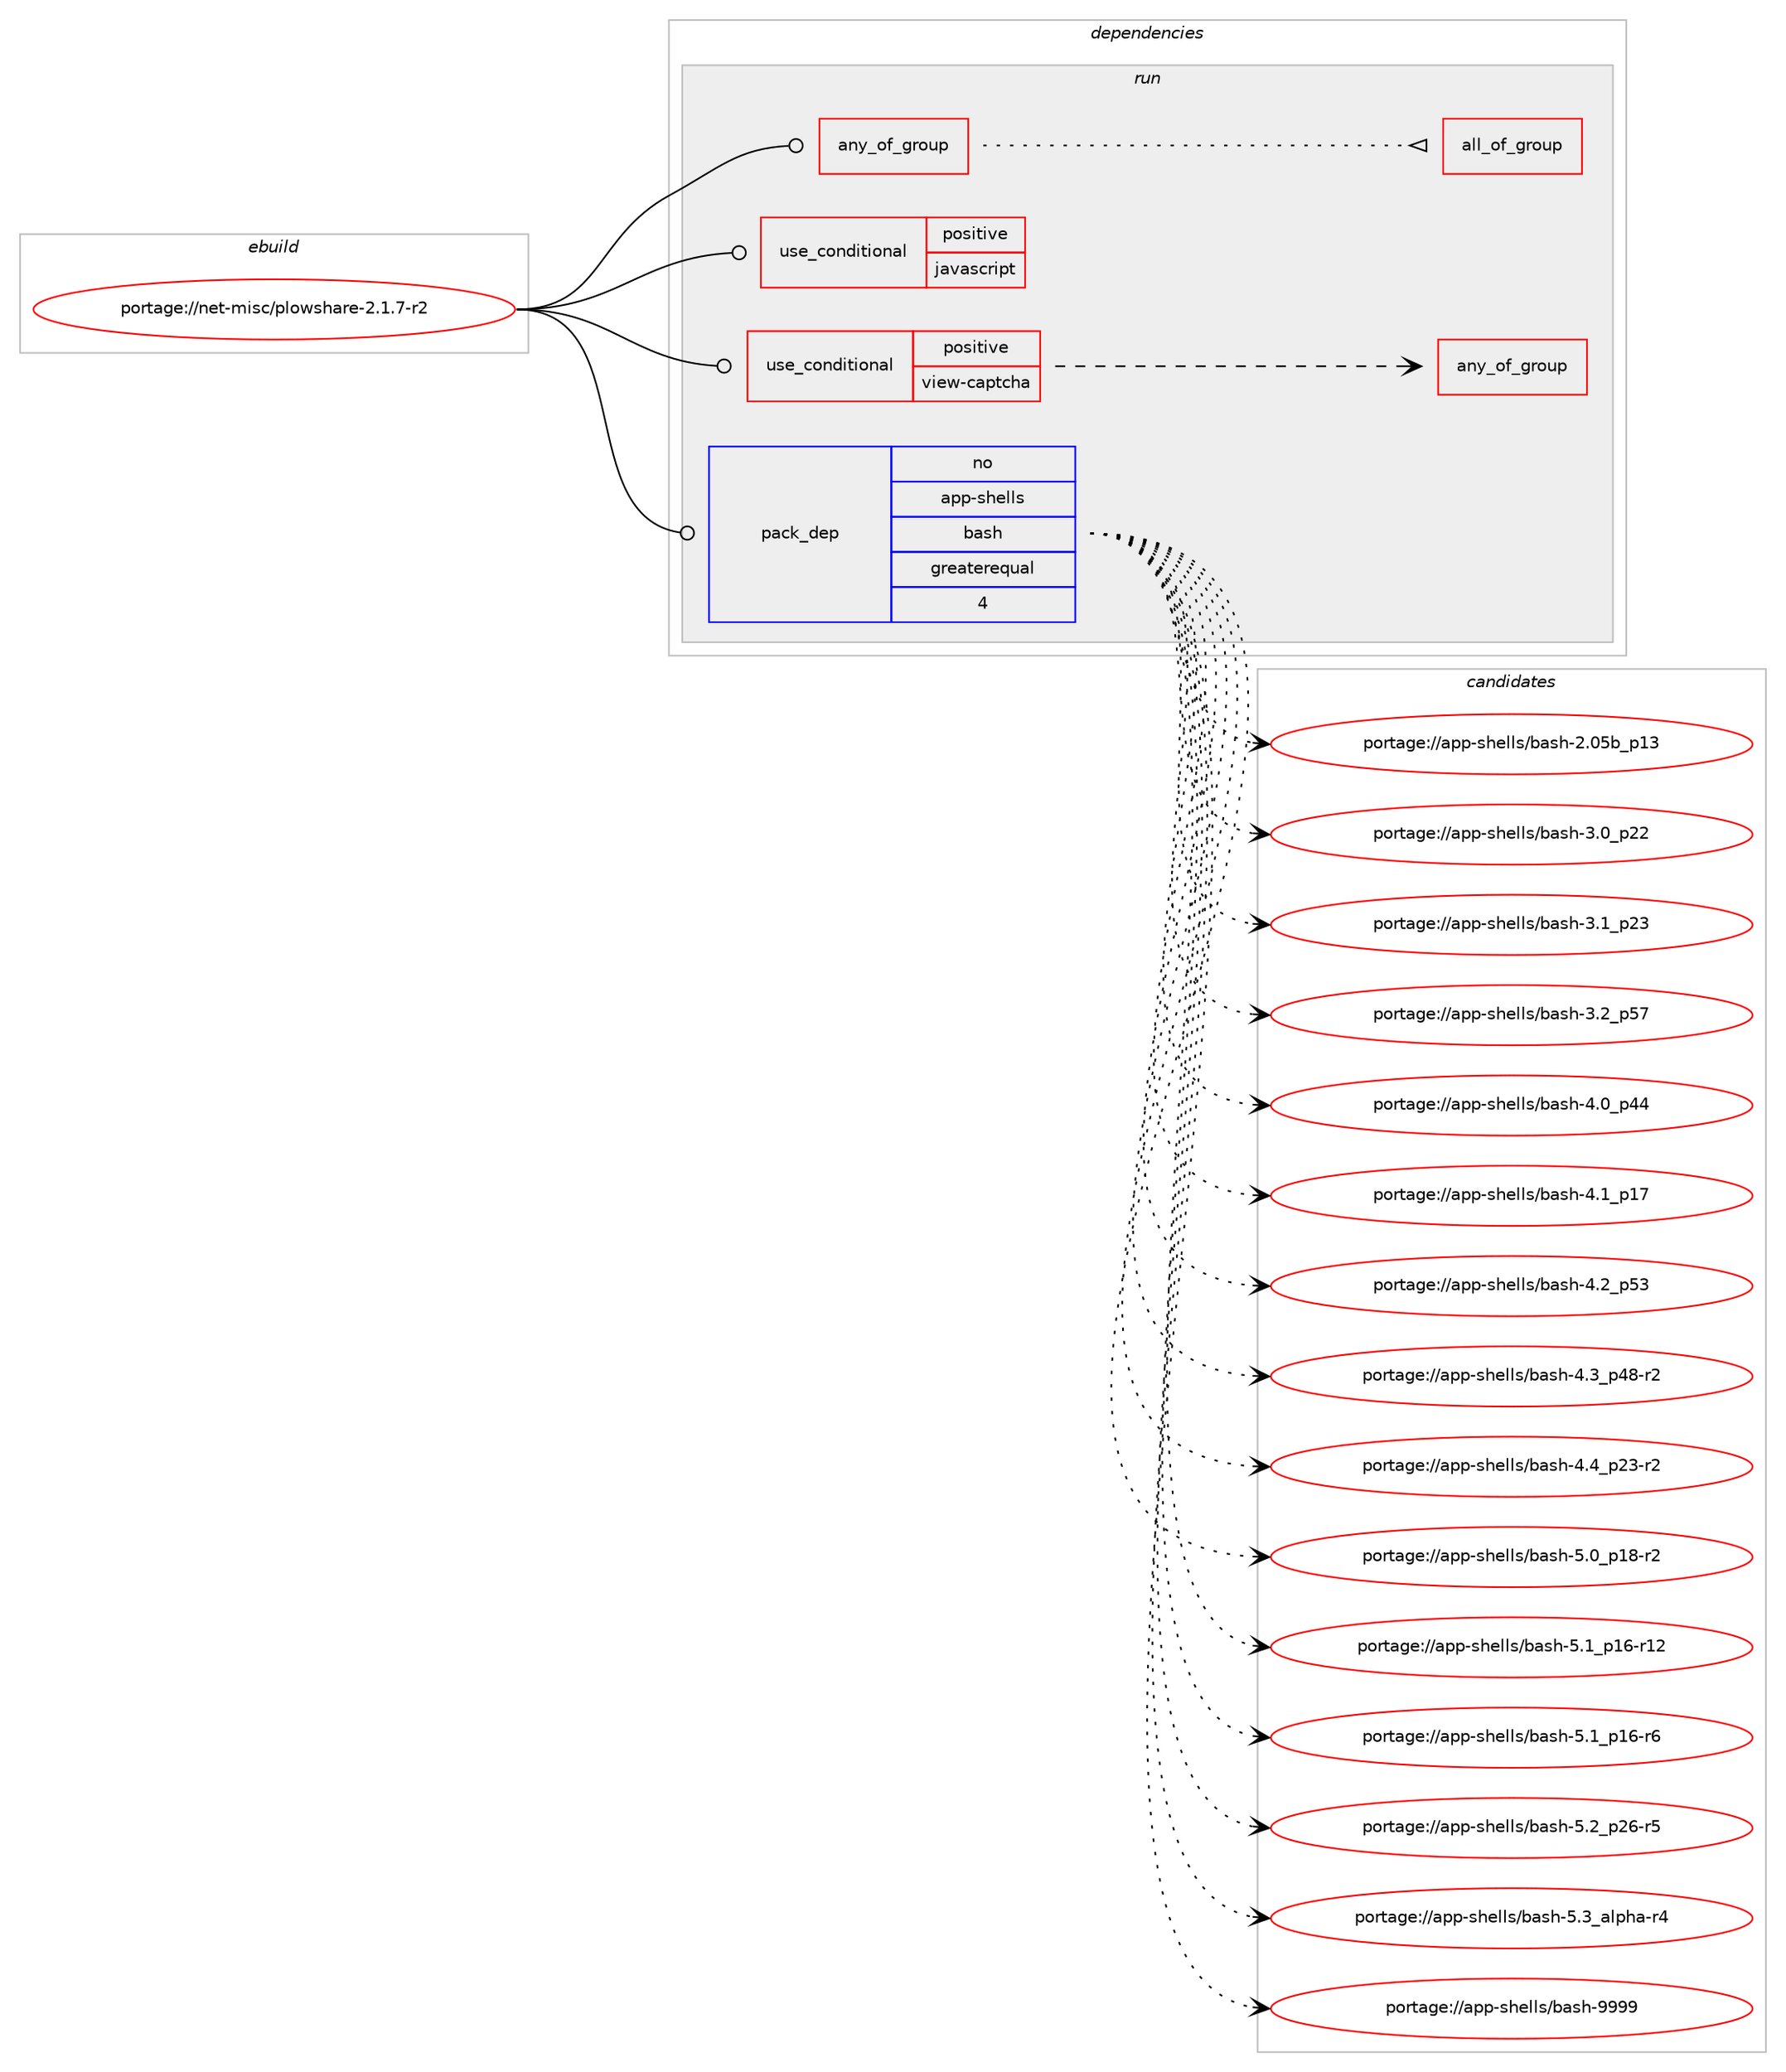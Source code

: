 digraph prolog {

# *************
# Graph options
# *************

newrank=true;
concentrate=true;
compound=true;
graph [rankdir=LR,fontname=Helvetica,fontsize=10,ranksep=1.5];#, ranksep=2.5, nodesep=0.2];
edge  [arrowhead=vee];
node  [fontname=Helvetica,fontsize=10];

# **********
# The ebuild
# **********

subgraph cluster_leftcol {
color=gray;
rank=same;
label=<<i>ebuild</i>>;
id [label="portage://net-misc/plowshare-2.1.7-r2", color=red, width=4, href="../net-misc/plowshare-2.1.7-r2.svg"];
}

# ****************
# The dependencies
# ****************

subgraph cluster_midcol {
color=gray;
label=<<i>dependencies</i>>;
subgraph cluster_compile {
fillcolor="#eeeeee";
style=filled;
label=<<i>compile</i>>;
}
subgraph cluster_compileandrun {
fillcolor="#eeeeee";
style=filled;
label=<<i>compile and run</i>>;
}
subgraph cluster_run {
fillcolor="#eeeeee";
style=filled;
label=<<i>run</i>>;
subgraph any2451 {
dependency190051 [label=<<TABLE BORDER="0" CELLBORDER="1" CELLSPACING="0" CELLPADDING="4"><TR><TD CELLPADDING="10">any_of_group</TD></TR></TABLE>>, shape=none, color=red];# *** BEGIN UNKNOWN DEPENDENCY TYPE (TODO) ***
# dependency190051 -> package_dependency(portage://net-misc/plowshare-2.1.7-r2,run,no,app-text,recode,none,[,,],[],[])
# *** END UNKNOWN DEPENDENCY TYPE (TODO) ***

subgraph all180 {
dependency190052 [label=<<TABLE BORDER="0" CELLBORDER="1" CELLSPACING="0" CELLPADDING="4"><TR><TD CELLPADDING="10">all_of_group</TD></TR></TABLE>>, shape=none, color=red];# *** BEGIN UNKNOWN DEPENDENCY TYPE (TODO) ***
# dependency190052 -> package_dependency(portage://net-misc/plowshare-2.1.7-r2,run,no,dev-lang,perl,none,[,,],[],[])
# *** END UNKNOWN DEPENDENCY TYPE (TODO) ***

# *** BEGIN UNKNOWN DEPENDENCY TYPE (TODO) ***
# dependency190052 -> package_dependency(portage://net-misc/plowshare-2.1.7-r2,run,no,dev-perl,HTML-Parser,none,[,,],[],[])
# *** END UNKNOWN DEPENDENCY TYPE (TODO) ***

}
dependency190051:e -> dependency190052:w [weight=20,style="dotted",arrowhead="oinv"];
}
id:e -> dependency190051:w [weight=20,style="solid",arrowhead="odot"];
subgraph cond96173 {
dependency190053 [label=<<TABLE BORDER="0" CELLBORDER="1" CELLSPACING="0" CELLPADDING="4"><TR><TD ROWSPAN="3" CELLPADDING="10">use_conditional</TD></TR><TR><TD>positive</TD></TR><TR><TD>javascript</TD></TR></TABLE>>, shape=none, color=red];
# *** BEGIN UNKNOWN DEPENDENCY TYPE (TODO) ***
# dependency190053 -> package_dependency(portage://net-misc/plowshare-2.1.7-r2,run,no,dev-java,rhino,none,[,,],[],[])
# *** END UNKNOWN DEPENDENCY TYPE (TODO) ***

}
id:e -> dependency190053:w [weight=20,style="solid",arrowhead="odot"];
subgraph cond96174 {
dependency190054 [label=<<TABLE BORDER="0" CELLBORDER="1" CELLSPACING="0" CELLPADDING="4"><TR><TD ROWSPAN="3" CELLPADDING="10">use_conditional</TD></TR><TR><TD>positive</TD></TR><TR><TD>view-captcha</TD></TR></TABLE>>, shape=none, color=red];
subgraph any2452 {
dependency190055 [label=<<TABLE BORDER="0" CELLBORDER="1" CELLSPACING="0" CELLPADDING="4"><TR><TD CELLPADDING="10">any_of_group</TD></TR></TABLE>>, shape=none, color=red];# *** BEGIN UNKNOWN DEPENDENCY TYPE (TODO) ***
# dependency190055 -> package_dependency(portage://net-misc/plowshare-2.1.7-r2,run,no,media-gfx,aview,none,[,,],[],[])
# *** END UNKNOWN DEPENDENCY TYPE (TODO) ***

# *** BEGIN UNKNOWN DEPENDENCY TYPE (TODO) ***
# dependency190055 -> package_dependency(portage://net-misc/plowshare-2.1.7-r2,run,no,media-libs,libcaca,none,[,,],[],[])
# *** END UNKNOWN DEPENDENCY TYPE (TODO) ***

}
dependency190054:e -> dependency190055:w [weight=20,style="dashed",arrowhead="vee"];
}
id:e -> dependency190054:w [weight=20,style="solid",arrowhead="odot"];
subgraph pack91250 {
dependency190056 [label=<<TABLE BORDER="0" CELLBORDER="1" CELLSPACING="0" CELLPADDING="4" WIDTH="220"><TR><TD ROWSPAN="6" CELLPADDING="30">pack_dep</TD></TR><TR><TD WIDTH="110">no</TD></TR><TR><TD>app-shells</TD></TR><TR><TD>bash</TD></TR><TR><TD>greaterequal</TD></TR><TR><TD>4</TD></TR></TABLE>>, shape=none, color=blue];
}
id:e -> dependency190056:w [weight=20,style="solid",arrowhead="odot"];
# *** BEGIN UNKNOWN DEPENDENCY TYPE (TODO) ***
# id -> package_dependency(portage://net-misc/plowshare-2.1.7-r2,run,no,dev-vcs,git,none,[,,],[],[])
# *** END UNKNOWN DEPENDENCY TYPE (TODO) ***

# *** BEGIN UNKNOWN DEPENDENCY TYPE (TODO) ***
# id -> package_dependency(portage://net-misc/plowshare-2.1.7-r2,run,no,net-misc,curl,none,[,,],[],[])
# *** END UNKNOWN DEPENDENCY TYPE (TODO) ***

# *** BEGIN UNKNOWN DEPENDENCY TYPE (TODO) ***
# id -> package_dependency(portage://net-misc/plowshare-2.1.7-r2,run,no,sys-apps,util-linux,none,[,,],[],[])
# *** END UNKNOWN DEPENDENCY TYPE (TODO) ***

# *** BEGIN UNKNOWN DEPENDENCY TYPE (TODO) ***
# id -> package_dependency(portage://net-misc/plowshare-2.1.7-r2,run,no,virtual,imagemagick-tools,none,[,,],[],[use(enable(tiff),none)])
# *** END UNKNOWN DEPENDENCY TYPE (TODO) ***

}
}

# **************
# The candidates
# **************

subgraph cluster_choices {
rank=same;
color=gray;
label=<<i>candidates</i>>;

subgraph choice91250 {
color=black;
nodesep=1;
choice9711211245115104101108108115479897115104455046485398951124951 [label="portage://app-shells/bash-2.05b_p13", color=red, width=4,href="../app-shells/bash-2.05b_p13.svg"];
choice971121124511510410110810811547989711510445514648951125050 [label="portage://app-shells/bash-3.0_p22", color=red, width=4,href="../app-shells/bash-3.0_p22.svg"];
choice971121124511510410110810811547989711510445514649951125051 [label="portage://app-shells/bash-3.1_p23", color=red, width=4,href="../app-shells/bash-3.1_p23.svg"];
choice971121124511510410110810811547989711510445514650951125355 [label="portage://app-shells/bash-3.2_p57", color=red, width=4,href="../app-shells/bash-3.2_p57.svg"];
choice971121124511510410110810811547989711510445524648951125252 [label="portage://app-shells/bash-4.0_p44", color=red, width=4,href="../app-shells/bash-4.0_p44.svg"];
choice971121124511510410110810811547989711510445524649951124955 [label="portage://app-shells/bash-4.1_p17", color=red, width=4,href="../app-shells/bash-4.1_p17.svg"];
choice971121124511510410110810811547989711510445524650951125351 [label="portage://app-shells/bash-4.2_p53", color=red, width=4,href="../app-shells/bash-4.2_p53.svg"];
choice9711211245115104101108108115479897115104455246519511252564511450 [label="portage://app-shells/bash-4.3_p48-r2", color=red, width=4,href="../app-shells/bash-4.3_p48-r2.svg"];
choice9711211245115104101108108115479897115104455246529511250514511450 [label="portage://app-shells/bash-4.4_p23-r2", color=red, width=4,href="../app-shells/bash-4.4_p23-r2.svg"];
choice9711211245115104101108108115479897115104455346489511249564511450 [label="portage://app-shells/bash-5.0_p18-r2", color=red, width=4,href="../app-shells/bash-5.0_p18-r2.svg"];
choice971121124511510410110810811547989711510445534649951124954451144950 [label="portage://app-shells/bash-5.1_p16-r12", color=red, width=4,href="../app-shells/bash-5.1_p16-r12.svg"];
choice9711211245115104101108108115479897115104455346499511249544511454 [label="portage://app-shells/bash-5.1_p16-r6", color=red, width=4,href="../app-shells/bash-5.1_p16-r6.svg"];
choice9711211245115104101108108115479897115104455346509511250544511453 [label="portage://app-shells/bash-5.2_p26-r5", color=red, width=4,href="../app-shells/bash-5.2_p26-r5.svg"];
choice9711211245115104101108108115479897115104455346519597108112104974511452 [label="portage://app-shells/bash-5.3_alpha-r4", color=red, width=4,href="../app-shells/bash-5.3_alpha-r4.svg"];
choice97112112451151041011081081154798971151044557575757 [label="portage://app-shells/bash-9999", color=red, width=4,href="../app-shells/bash-9999.svg"];
dependency190056:e -> choice9711211245115104101108108115479897115104455046485398951124951:w [style=dotted,weight="100"];
dependency190056:e -> choice971121124511510410110810811547989711510445514648951125050:w [style=dotted,weight="100"];
dependency190056:e -> choice971121124511510410110810811547989711510445514649951125051:w [style=dotted,weight="100"];
dependency190056:e -> choice971121124511510410110810811547989711510445514650951125355:w [style=dotted,weight="100"];
dependency190056:e -> choice971121124511510410110810811547989711510445524648951125252:w [style=dotted,weight="100"];
dependency190056:e -> choice971121124511510410110810811547989711510445524649951124955:w [style=dotted,weight="100"];
dependency190056:e -> choice971121124511510410110810811547989711510445524650951125351:w [style=dotted,weight="100"];
dependency190056:e -> choice9711211245115104101108108115479897115104455246519511252564511450:w [style=dotted,weight="100"];
dependency190056:e -> choice9711211245115104101108108115479897115104455246529511250514511450:w [style=dotted,weight="100"];
dependency190056:e -> choice9711211245115104101108108115479897115104455346489511249564511450:w [style=dotted,weight="100"];
dependency190056:e -> choice971121124511510410110810811547989711510445534649951124954451144950:w [style=dotted,weight="100"];
dependency190056:e -> choice9711211245115104101108108115479897115104455346499511249544511454:w [style=dotted,weight="100"];
dependency190056:e -> choice9711211245115104101108108115479897115104455346509511250544511453:w [style=dotted,weight="100"];
dependency190056:e -> choice9711211245115104101108108115479897115104455346519597108112104974511452:w [style=dotted,weight="100"];
dependency190056:e -> choice97112112451151041011081081154798971151044557575757:w [style=dotted,weight="100"];
}
}

}
